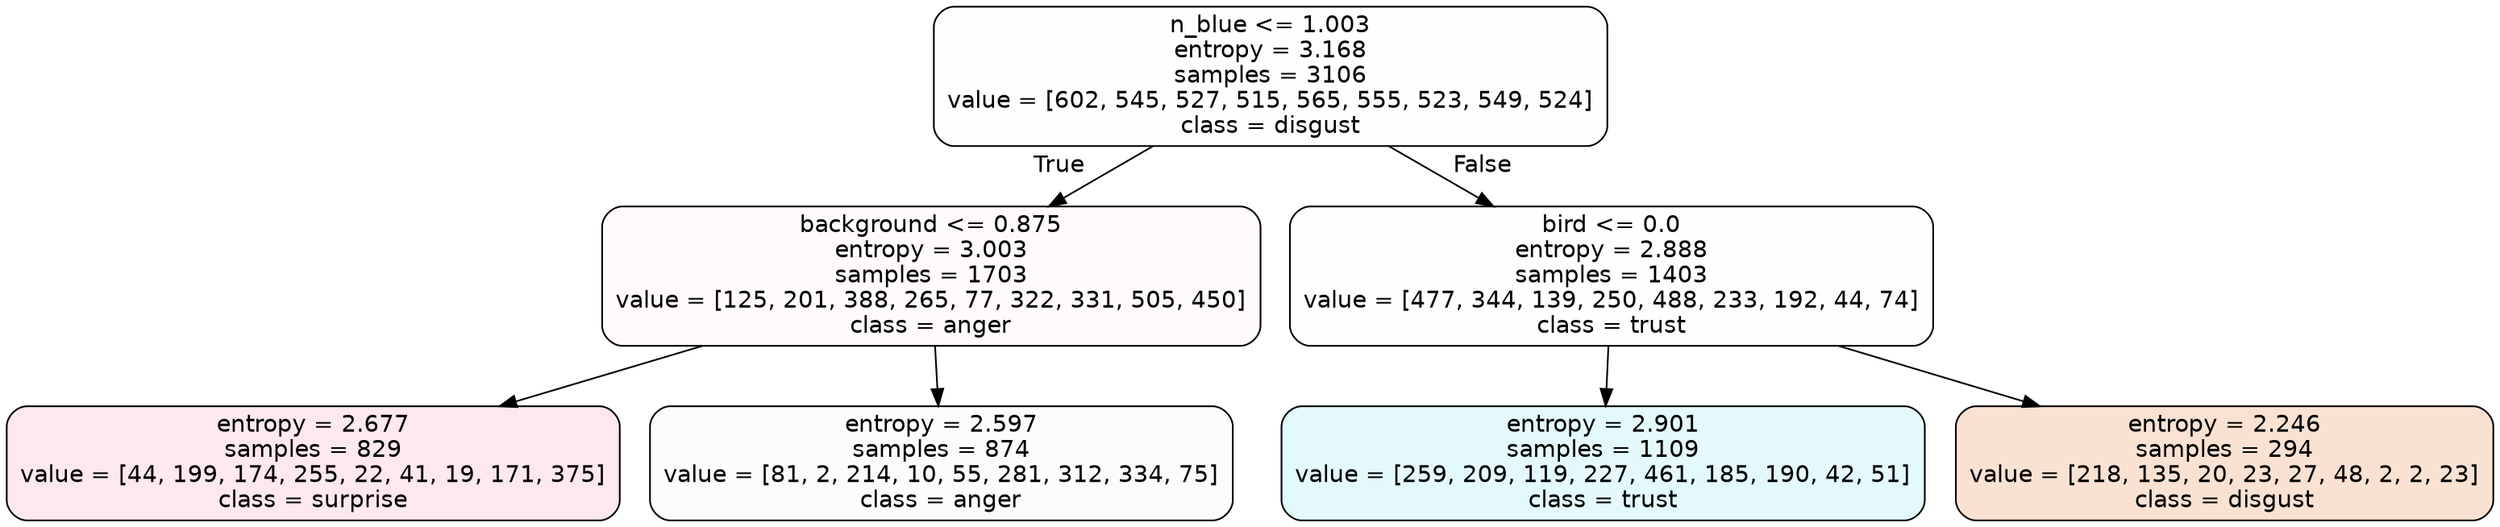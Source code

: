 digraph Tree {
node [shape=box, style="filled, rounded", color="black", fontname=helvetica] ;
edge [fontname=helvetica] ;
0 [label="n_blue <= 1.003\nentropy = 3.168\nsamples = 3106\nvalue = [602, 545, 527, 515, 565, 555, 523, 549, 524]\nclass = disgust", fillcolor="#e5813902"] ;
1 [label="background <= 0.875\nentropy = 3.003\nsamples = 1703\nvalue = [125, 201, 388, 265, 77, 322, 331, 505, 450]\nclass = anger", fillcolor="#e539d706"] ;
0 -> 1 [labeldistance=2.5, labelangle=45, headlabel="True"] ;
2 [label="entropy = 2.677\nsamples = 829\nvalue = [44, 199, 174, 255, 22, 41, 19, 171, 375]\nclass = surprise", fillcolor="#e539641d"] ;
1 -> 2 ;
3 [label="entropy = 2.597\nsamples = 874\nvalue = [81, 2, 214, 10, 55, 281, 312, 334, 75]\nclass = anger", fillcolor="#e539d705"] ;
1 -> 3 ;
4 [label="bird <= 0.0\nentropy = 2.888\nsamples = 1403\nvalue = [477, 344, 139, 250, 488, 233, 192, 44, 74]\nclass = trust", fillcolor="#39d7e502"] ;
0 -> 4 [labeldistance=2.5, labelangle=-45, headlabel="False"] ;
5 [label="entropy = 2.901\nsamples = 1109\nvalue = [259, 209, 119, 227, 461, 185, 190, 42, 51]\nclass = trust", fillcolor="#39d7e523"] ;
4 -> 5 ;
6 [label="entropy = 2.246\nsamples = 294\nvalue = [218, 135, 20, 23, 27, 48, 2, 2, 23]\nclass = disgust", fillcolor="#e581393a"] ;
4 -> 6 ;
}